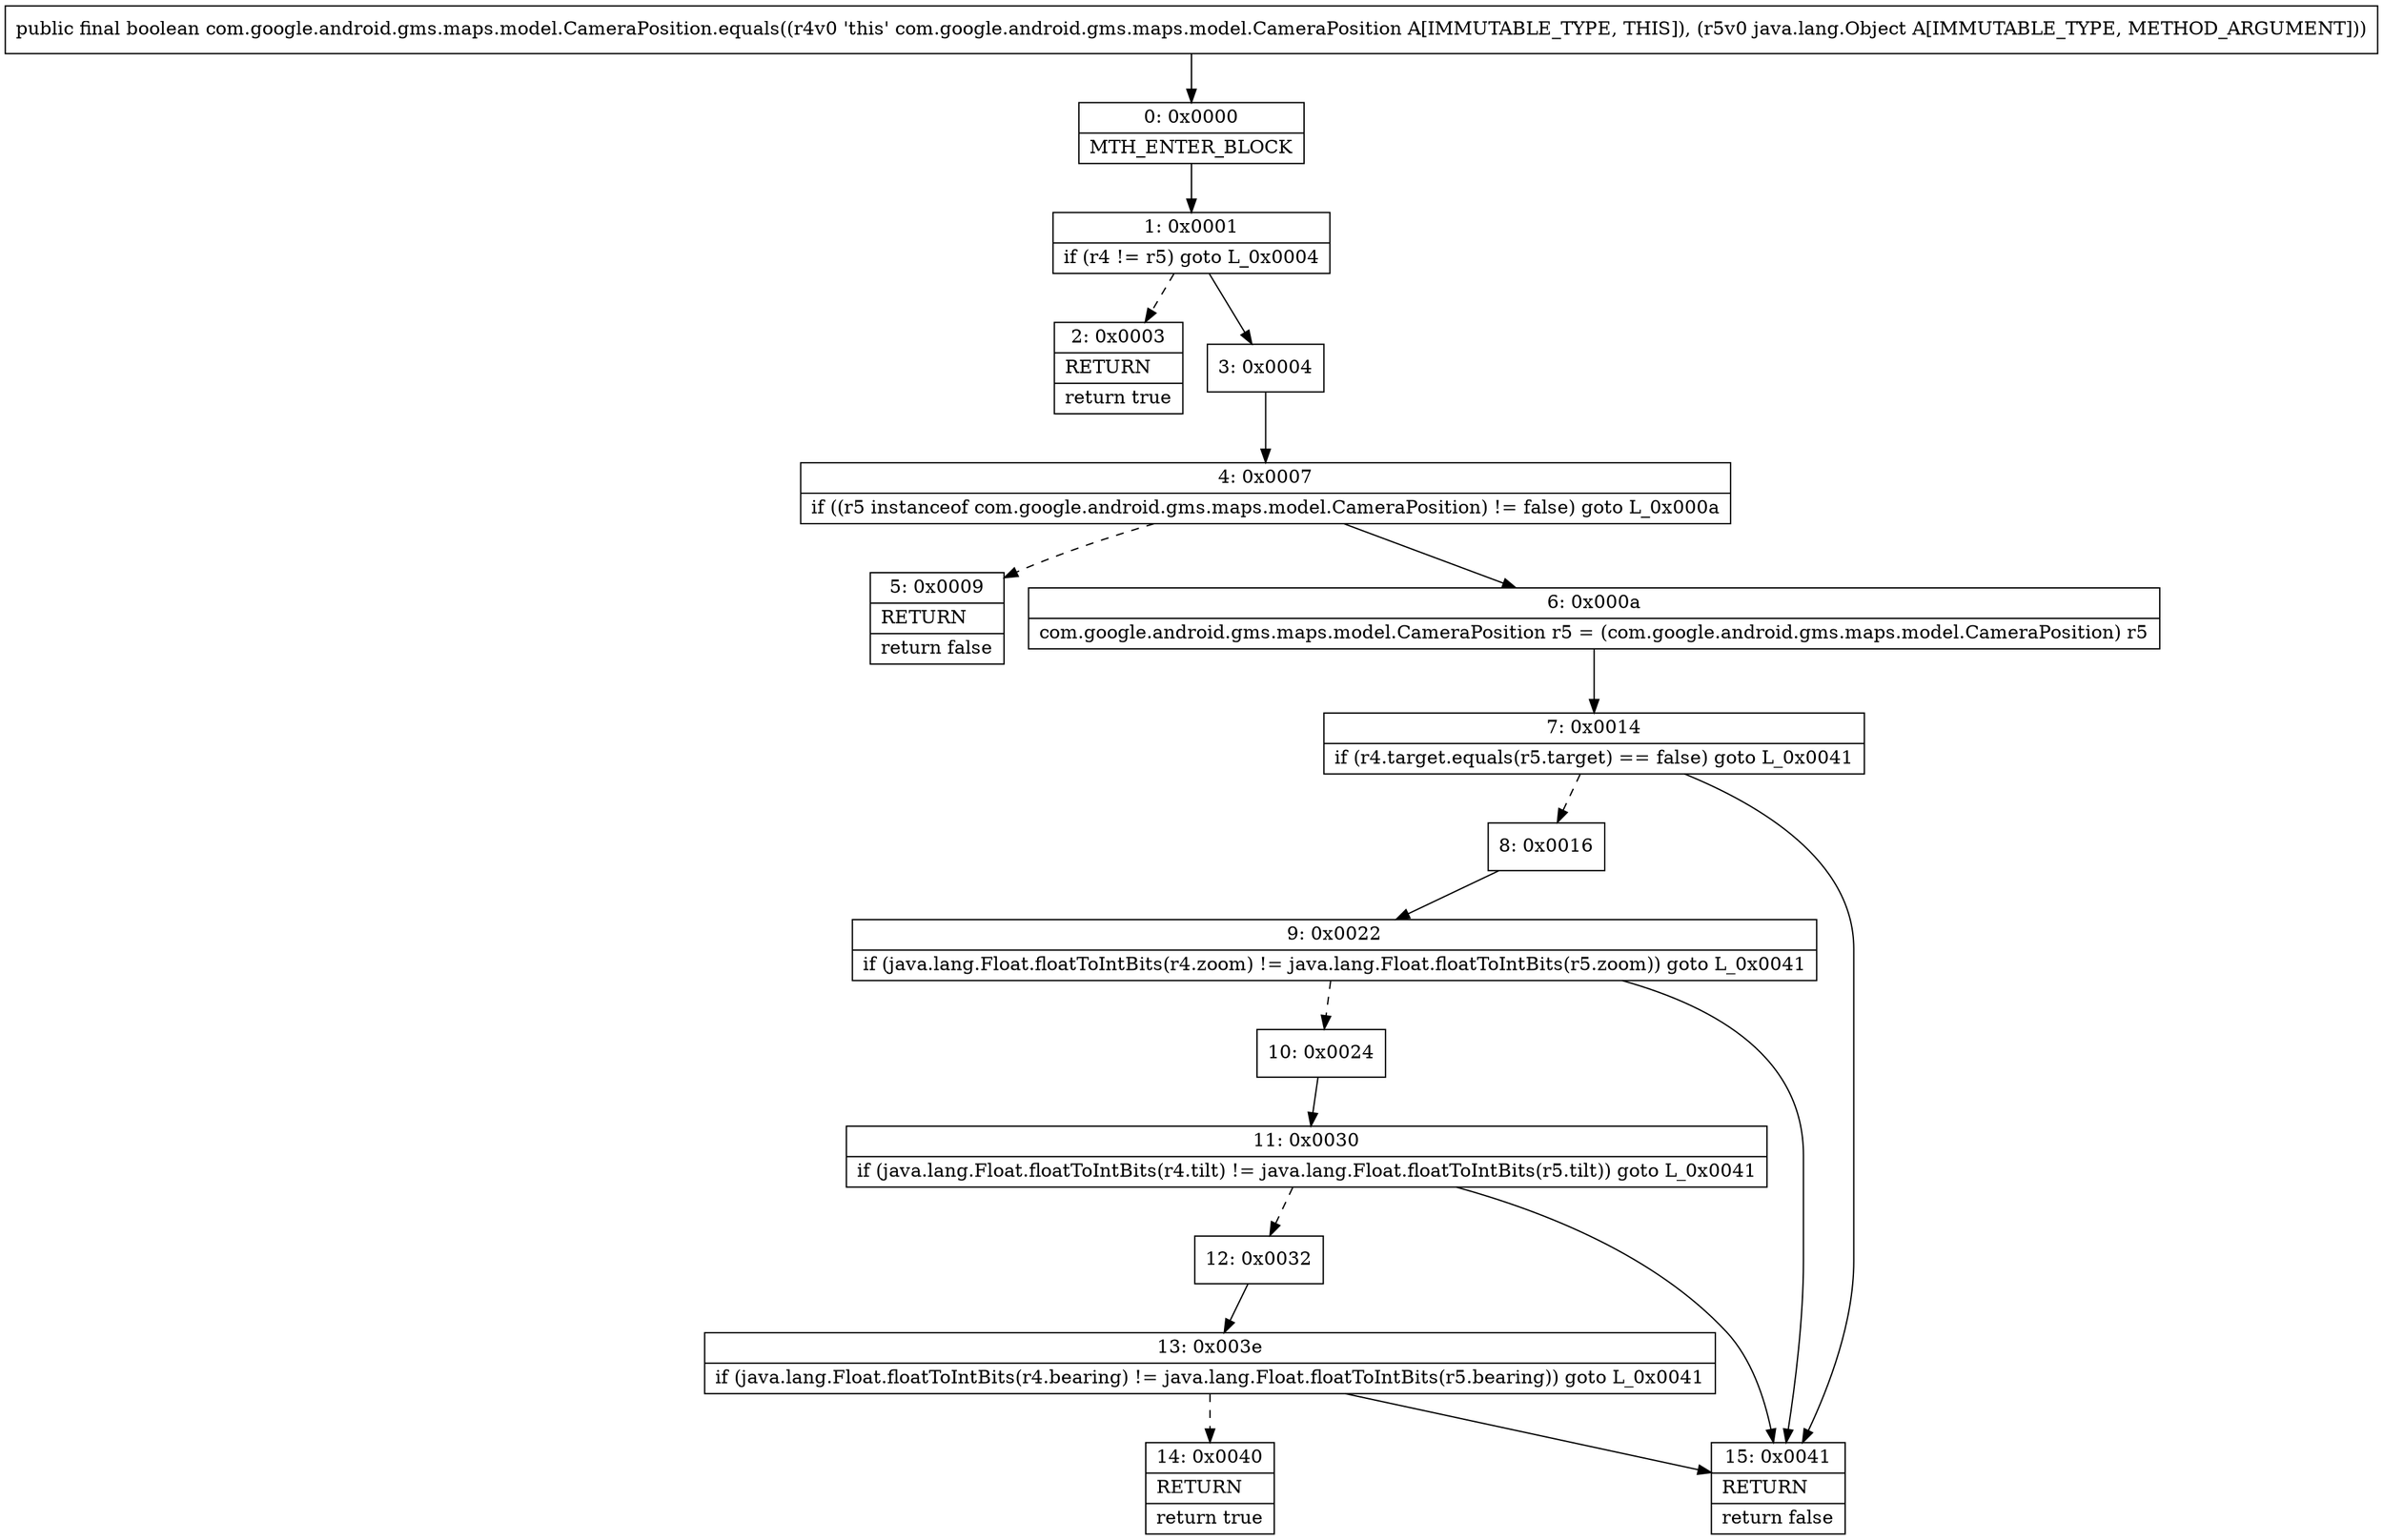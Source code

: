digraph "CFG forcom.google.android.gms.maps.model.CameraPosition.equals(Ljava\/lang\/Object;)Z" {
Node_0 [shape=record,label="{0\:\ 0x0000|MTH_ENTER_BLOCK\l}"];
Node_1 [shape=record,label="{1\:\ 0x0001|if (r4 != r5) goto L_0x0004\l}"];
Node_2 [shape=record,label="{2\:\ 0x0003|RETURN\l|return true\l}"];
Node_3 [shape=record,label="{3\:\ 0x0004}"];
Node_4 [shape=record,label="{4\:\ 0x0007|if ((r5 instanceof com.google.android.gms.maps.model.CameraPosition) != false) goto L_0x000a\l}"];
Node_5 [shape=record,label="{5\:\ 0x0009|RETURN\l|return false\l}"];
Node_6 [shape=record,label="{6\:\ 0x000a|com.google.android.gms.maps.model.CameraPosition r5 = (com.google.android.gms.maps.model.CameraPosition) r5\l}"];
Node_7 [shape=record,label="{7\:\ 0x0014|if (r4.target.equals(r5.target) == false) goto L_0x0041\l}"];
Node_8 [shape=record,label="{8\:\ 0x0016}"];
Node_9 [shape=record,label="{9\:\ 0x0022|if (java.lang.Float.floatToIntBits(r4.zoom) != java.lang.Float.floatToIntBits(r5.zoom)) goto L_0x0041\l}"];
Node_10 [shape=record,label="{10\:\ 0x0024}"];
Node_11 [shape=record,label="{11\:\ 0x0030|if (java.lang.Float.floatToIntBits(r4.tilt) != java.lang.Float.floatToIntBits(r5.tilt)) goto L_0x0041\l}"];
Node_12 [shape=record,label="{12\:\ 0x0032}"];
Node_13 [shape=record,label="{13\:\ 0x003e|if (java.lang.Float.floatToIntBits(r4.bearing) != java.lang.Float.floatToIntBits(r5.bearing)) goto L_0x0041\l}"];
Node_14 [shape=record,label="{14\:\ 0x0040|RETURN\l|return true\l}"];
Node_15 [shape=record,label="{15\:\ 0x0041|RETURN\l|return false\l}"];
MethodNode[shape=record,label="{public final boolean com.google.android.gms.maps.model.CameraPosition.equals((r4v0 'this' com.google.android.gms.maps.model.CameraPosition A[IMMUTABLE_TYPE, THIS]), (r5v0 java.lang.Object A[IMMUTABLE_TYPE, METHOD_ARGUMENT])) }"];
MethodNode -> Node_0;
Node_0 -> Node_1;
Node_1 -> Node_2[style=dashed];
Node_1 -> Node_3;
Node_3 -> Node_4;
Node_4 -> Node_5[style=dashed];
Node_4 -> Node_6;
Node_6 -> Node_7;
Node_7 -> Node_8[style=dashed];
Node_7 -> Node_15;
Node_8 -> Node_9;
Node_9 -> Node_10[style=dashed];
Node_9 -> Node_15;
Node_10 -> Node_11;
Node_11 -> Node_12[style=dashed];
Node_11 -> Node_15;
Node_12 -> Node_13;
Node_13 -> Node_14[style=dashed];
Node_13 -> Node_15;
}

